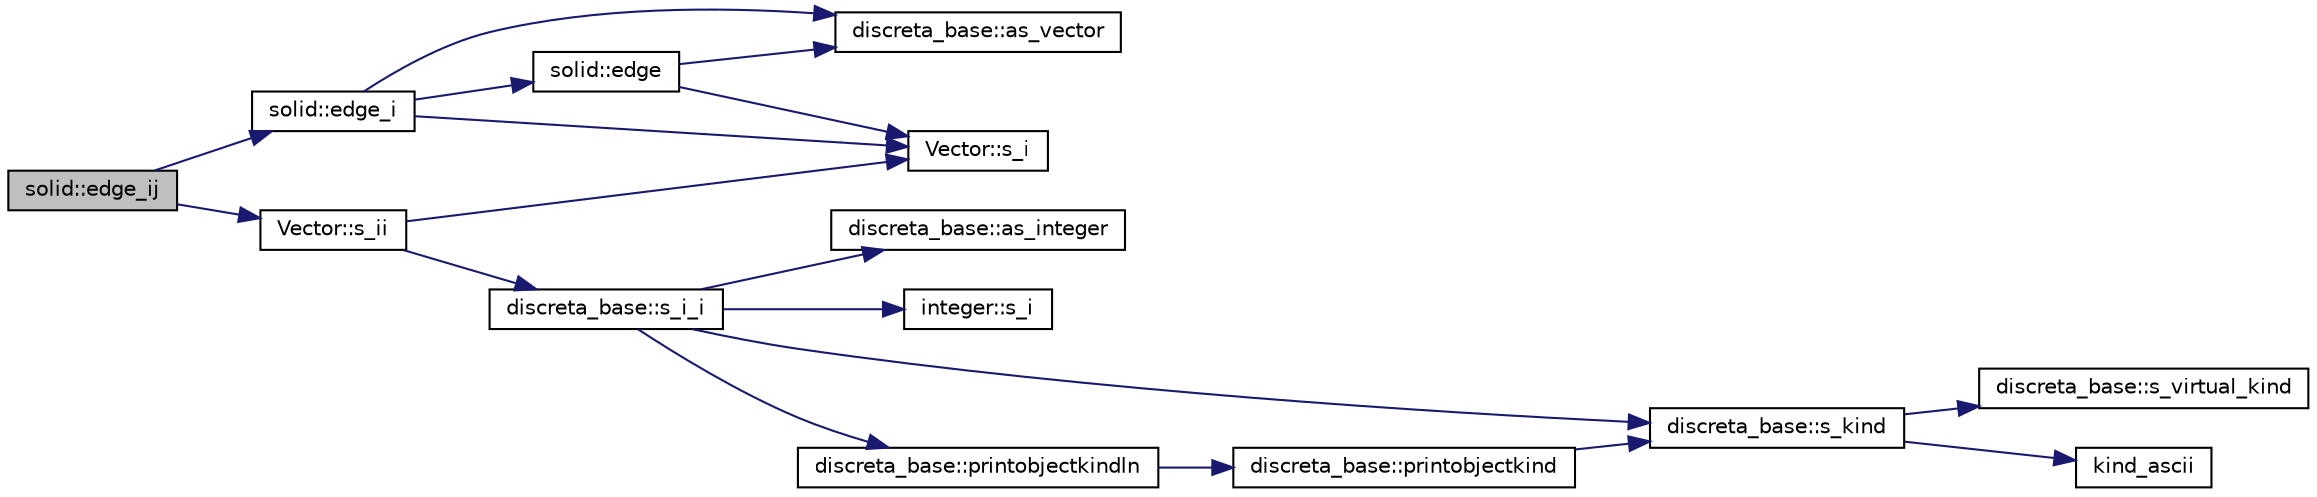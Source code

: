 digraph "solid::edge_ij"
{
  edge [fontname="Helvetica",fontsize="10",labelfontname="Helvetica",labelfontsize="10"];
  node [fontname="Helvetica",fontsize="10",shape=record];
  rankdir="LR";
  Node1991 [label="solid::edge_ij",height=0.2,width=0.4,color="black", fillcolor="grey75", style="filled", fontcolor="black"];
  Node1991 -> Node1992 [color="midnightblue",fontsize="10",style="solid",fontname="Helvetica"];
  Node1992 [label="solid::edge_i",height=0.2,width=0.4,color="black", fillcolor="white", style="filled",URL="$d8/def/classsolid.html#af5ed0a914a62d73b448c3546d9bb0e0c"];
  Node1992 -> Node1993 [color="midnightblue",fontsize="10",style="solid",fontname="Helvetica"];
  Node1993 [label="solid::edge",height=0.2,width=0.4,color="black", fillcolor="white", style="filled",URL="$d8/def/classsolid.html#a703b914bee212828ebb65d3d5313460e"];
  Node1993 -> Node1994 [color="midnightblue",fontsize="10",style="solid",fontname="Helvetica"];
  Node1994 [label="Vector::s_i",height=0.2,width=0.4,color="black", fillcolor="white", style="filled",URL="$d5/db2/class_vector.html#a1c4fe1752523df8119f70dd550244871"];
  Node1993 -> Node1995 [color="midnightblue",fontsize="10",style="solid",fontname="Helvetica"];
  Node1995 [label="discreta_base::as_vector",height=0.2,width=0.4,color="black", fillcolor="white", style="filled",URL="$d7/d71/classdiscreta__base.html#a7bdd6cae39c380b128ee9e17e42cf020"];
  Node1992 -> Node1994 [color="midnightblue",fontsize="10",style="solid",fontname="Helvetica"];
  Node1992 -> Node1995 [color="midnightblue",fontsize="10",style="solid",fontname="Helvetica"];
  Node1991 -> Node1996 [color="midnightblue",fontsize="10",style="solid",fontname="Helvetica"];
  Node1996 [label="Vector::s_ii",height=0.2,width=0.4,color="black", fillcolor="white", style="filled",URL="$d5/db2/class_vector.html#a75d4942cc7b9794717b4846c10520db8"];
  Node1996 -> Node1994 [color="midnightblue",fontsize="10",style="solid",fontname="Helvetica"];
  Node1996 -> Node1997 [color="midnightblue",fontsize="10",style="solid",fontname="Helvetica"];
  Node1997 [label="discreta_base::s_i_i",height=0.2,width=0.4,color="black", fillcolor="white", style="filled",URL="$d7/d71/classdiscreta__base.html#aadb92c01fbe69b3034b0214b33fbc735"];
  Node1997 -> Node1998 [color="midnightblue",fontsize="10",style="solid",fontname="Helvetica"];
  Node1998 [label="discreta_base::s_kind",height=0.2,width=0.4,color="black", fillcolor="white", style="filled",URL="$d7/d71/classdiscreta__base.html#a8a830025c74adbbc3362418a7c2ba157"];
  Node1998 -> Node1999 [color="midnightblue",fontsize="10",style="solid",fontname="Helvetica"];
  Node1999 [label="discreta_base::s_virtual_kind",height=0.2,width=0.4,color="black", fillcolor="white", style="filled",URL="$d7/d71/classdiscreta__base.html#a52778a6d6943a468be083d0785d418fb"];
  Node1998 -> Node2000 [color="midnightblue",fontsize="10",style="solid",fontname="Helvetica"];
  Node2000 [label="kind_ascii",height=0.2,width=0.4,color="black", fillcolor="white", style="filled",URL="$d9/d60/discreta_8h.html#ad0ce825a9f29bc6cec27e1b64cfe27bf"];
  Node1997 -> Node2001 [color="midnightblue",fontsize="10",style="solid",fontname="Helvetica"];
  Node2001 [label="discreta_base::printobjectkindln",height=0.2,width=0.4,color="black", fillcolor="white", style="filled",URL="$d7/d71/classdiscreta__base.html#a677ccc8f392ebedde05e453f8cf59559"];
  Node2001 -> Node2002 [color="midnightblue",fontsize="10",style="solid",fontname="Helvetica"];
  Node2002 [label="discreta_base::printobjectkind",height=0.2,width=0.4,color="black", fillcolor="white", style="filled",URL="$d7/d71/classdiscreta__base.html#aa75a1314aa706909b029664944904231"];
  Node2002 -> Node1998 [color="midnightblue",fontsize="10",style="solid",fontname="Helvetica"];
  Node1997 -> Node2003 [color="midnightblue",fontsize="10",style="solid",fontname="Helvetica"];
  Node2003 [label="discreta_base::as_integer",height=0.2,width=0.4,color="black", fillcolor="white", style="filled",URL="$d7/d71/classdiscreta__base.html#a00d7691eaf874fd283d942692fe8dd26"];
  Node1997 -> Node2004 [color="midnightblue",fontsize="10",style="solid",fontname="Helvetica"];
  Node2004 [label="integer::s_i",height=0.2,width=0.4,color="black", fillcolor="white", style="filled",URL="$d0/de5/classinteger.html#adf28e9f94d4c844adaa950deeb80b904"];
}
